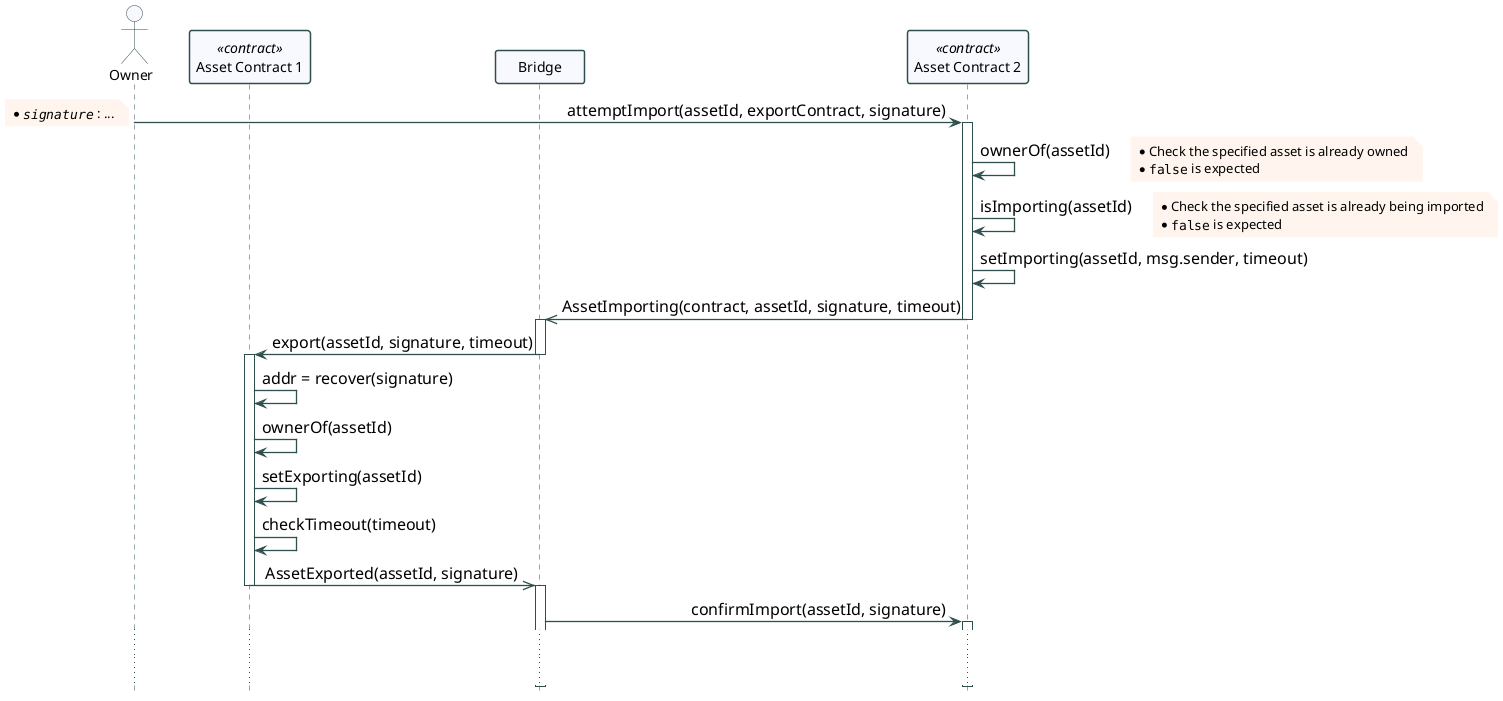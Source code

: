 @startuml

' https://plantuml.com/class-diagram
' https://plantuml.com/sequence-diagram
' https://plantuml-documentation.readthedocs.io/en/latest/formatting/all-skin-params.html
' https://plantuml-documentation.readthedocs.io/en/latest/formatting/all-skin-params.html#class
' https://plantuml.com/creole
' https://www.w3schools.com/colors/colors_names.asp

skinparam {
  'DefaultFontName Consolas
  DefaultFontName Monaco
  'DefaultFontName Lucida Console
  'DefaultMonospacedFontName Consolas
  'DefaultFontStyle bold
  
  BackgroundColor transparent
  PageMargin 10
  BoxPadding 100
  ParticipantPadding 20

  ArrowFontSize 16
  ArrowThickness 1
  MinClassWidth 75
  ClassFontStyle bold
  
  NoteBackgroundColor SeaShell
  NoteBorderColor transparent
  NoteShadowing false
}

skinparam Sequence{
  DividerBorderThickness 1.5
  ReferenceBorderThickness 1.5
  MessageAlignment right

  ArrowColor DarkSlateGray
  ArrowThickness 1.3
  LifeLineBorderColor DarkSlateGray
  LifeLineBorderThickness 1.3

  ActorBorderColor DarkSlateGray
  ActorBackgroundColor GhostWhite
  ParticipantBorderColor DarkSlateGray
  ParticipantBorderThickness 1.5
  ParticipantBackgroundColor GhostWhite

  BoxBackgroundColor transparent
  BoxBorderColor transparent
  
  GroupBorderThickness 1.3
  GroupBorderColor DarkBlue
  GroupBodyBackgroundColor Azure
}

skinparam Group{
  BorderThickness 1.3
  BorderShadowing true
}

hide Circle
hide Footbox
'caption Python 3 Collections


Actor Owner as owner
Participant "Asset Contract 1" as cntr1 <<contract>>
Participant "Bridge" as bridge
Participant "Asset Contract 2" as cntr2 <<contract>>

owner -> cntr2 ++ : attemptImport(assetId, exportContract, signature)
  note left
    * //""signature""// : ...
  end note
  cntr2 -> cntr2 : ownerOf(assetId)
    note right 
      *  Check the specified asset is already owned 
      *  ""false"" is expected
    end note
  cntr2 -> cntr2 : isImporting(assetId)
    note right 
      * Check the specified asset is already being imported 
      * ""false"" is expected
    end note
  cntr2 -> cntr2 : setImporting(assetId, msg.sender, timeout)
  cntr2 ->> bridge : AssetImporting(contract, assetId, signature, timeout)
  cntr2 --
  bridge ++
  bridge -> cntr1 : export(assetId, signature, timeout)
  bridge --
  cntr1 ++
  cntr1 -> cntr1 : addr = recover(signature)
  cntr1 -> cntr1 : ownerOf(assetId)
  cntr1 -> cntr1 : setExporting(assetId)
  cntr1 -> cntr1 : checkTimeout(timeout)
  cntr1 ->> bridge : AssetExported(assetId, signature)
  cntr1 --
  bridge ++
  bridge -> cntr2 ++ : confirmImport(assetId, signature)
  
...
...
  
@enduml